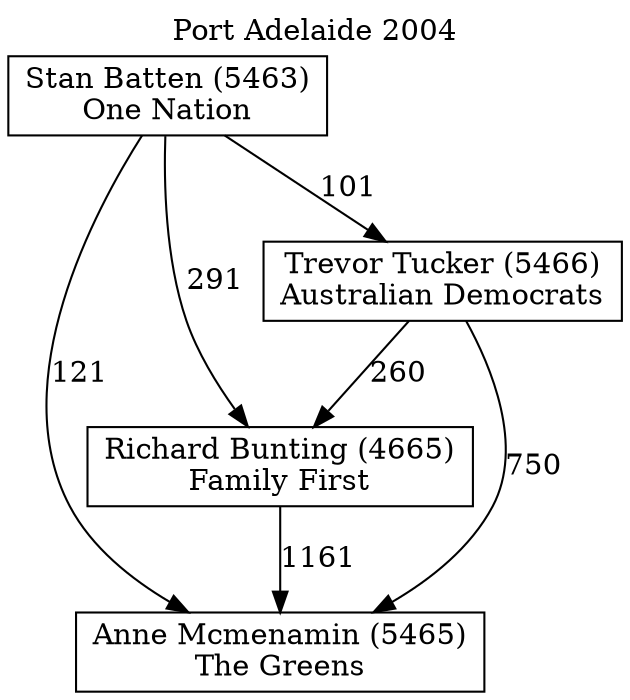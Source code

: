 // House preference flow
digraph "Anne Mcmenamin (5465)_Port Adelaide_2004" {
	graph [label="Port Adelaide 2004" labelloc=t mclimit=10]
	node [shape=box]
	"Anne Mcmenamin (5465)" [label="Anne Mcmenamin (5465)
The Greens"]
	"Richard Bunting (4665)" [label="Richard Bunting (4665)
Family First"]
	"Stan Batten (5463)" [label="Stan Batten (5463)
One Nation"]
	"Trevor Tucker (5466)" [label="Trevor Tucker (5466)
Australian Democrats"]
	"Richard Bunting (4665)" -> "Anne Mcmenamin (5465)" [label=1161]
	"Stan Batten (5463)" -> "Anne Mcmenamin (5465)" [label=121]
	"Stan Batten (5463)" -> "Richard Bunting (4665)" [label=291]
	"Stan Batten (5463)" -> "Trevor Tucker (5466)" [label=101]
	"Trevor Tucker (5466)" -> "Anne Mcmenamin (5465)" [label=750]
	"Trevor Tucker (5466)" -> "Richard Bunting (4665)" [label=260]
}
